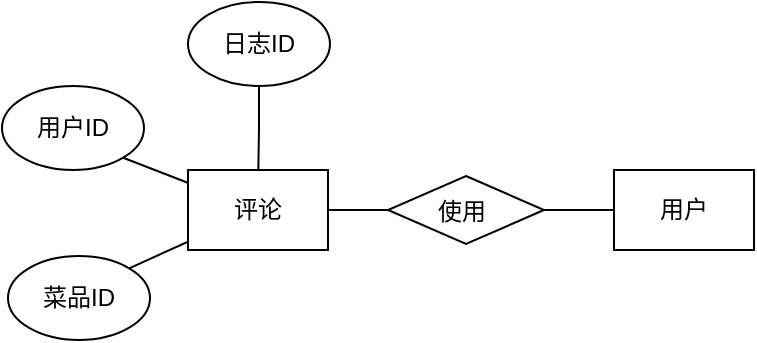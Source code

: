 <mxfile version="24.2.1" type="github">
  <diagram name="第 1 页" id="8xAbPD0yXP_sl5N1FIUQ">
    <mxGraphModel dx="927" dy="525" grid="0" gridSize="10" guides="1" tooltips="1" connect="1" arrows="0" fold="1" page="0" pageScale="1" pageWidth="1169" pageHeight="827" math="0" shadow="0">
      <root>
        <mxCell id="0" />
        <mxCell id="1" parent="0" />
        <mxCell id="fSqDmXQL-vzVasYW4XMQ-14" style="rounded=0;orthogonalLoop=1;jettySize=auto;html=1;exitX=1;exitY=1;exitDx=0;exitDy=0;targetPerimeterSpacing=-10;" edge="1" parent="1" source="fSqDmXQL-vzVasYW4XMQ-2" target="fSqDmXQL-vzVasYW4XMQ-1">
          <mxGeometry relative="1" as="geometry" />
        </mxCell>
        <mxCell id="fSqDmXQL-vzVasYW4XMQ-2" value="用户ID" style="ellipse;whiteSpace=wrap;html=1;align=center;" vertex="1" parent="1">
          <mxGeometry x="201" y="217" width="71" height="42" as="geometry" />
        </mxCell>
        <mxCell id="fSqDmXQL-vzVasYW4XMQ-6" style="rounded=0;orthogonalLoop=1;jettySize=auto;html=1;exitX=1;exitY=0;exitDx=0;exitDy=0;curved=0;strokeColor=default;shadow=0;jumpStyle=arc;targetPerimeterSpacing=-16;" edge="1" parent="1" source="fSqDmXQL-vzVasYW4XMQ-3" target="fSqDmXQL-vzVasYW4XMQ-1">
          <mxGeometry relative="1" as="geometry">
            <mxPoint x="293.226" y="292.118" as="targetPoint" />
          </mxGeometry>
        </mxCell>
        <mxCell id="fSqDmXQL-vzVasYW4XMQ-3" value="菜品ID" style="ellipse;whiteSpace=wrap;html=1;align=center;" vertex="1" parent="1">
          <mxGeometry x="204" y="302" width="71" height="42" as="geometry" />
        </mxCell>
        <mxCell id="fSqDmXQL-vzVasYW4XMQ-17" style="edgeStyle=orthogonalEdgeStyle;rounded=0;orthogonalLoop=1;jettySize=auto;html=1;exitX=0;exitY=0.5;exitDx=0;exitDy=0;targetPerimeterSpacing=-10;" edge="1" parent="1" source="fSqDmXQL-vzVasYW4XMQ-13" target="fSqDmXQL-vzVasYW4XMQ-1">
          <mxGeometry relative="1" as="geometry" />
        </mxCell>
        <mxCell id="fSqDmXQL-vzVasYW4XMQ-21" style="edgeStyle=orthogonalEdgeStyle;rounded=0;orthogonalLoop=1;jettySize=auto;html=1;exitX=1;exitY=0.5;exitDx=0;exitDy=0;targetPerimeterSpacing=-10;" edge="1" parent="1" source="fSqDmXQL-vzVasYW4XMQ-13" target="fSqDmXQL-vzVasYW4XMQ-20">
          <mxGeometry relative="1" as="geometry" />
        </mxCell>
        <mxCell id="fSqDmXQL-vzVasYW4XMQ-13" value="" style="rhombus;whiteSpace=wrap;html=1;" vertex="1" parent="1">
          <mxGeometry x="394" y="262" width="78" height="34" as="geometry" />
        </mxCell>
        <mxCell id="fSqDmXQL-vzVasYW4XMQ-16" style="edgeStyle=orthogonalEdgeStyle;rounded=0;orthogonalLoop=1;jettySize=auto;html=1;exitX=0.5;exitY=1;exitDx=0;exitDy=0;targetPerimeterSpacing=-10;" edge="1" parent="1" source="fSqDmXQL-vzVasYW4XMQ-15" target="fSqDmXQL-vzVasYW4XMQ-1">
          <mxGeometry relative="1" as="geometry" />
        </mxCell>
        <mxCell id="fSqDmXQL-vzVasYW4XMQ-15" value="日志ID" style="ellipse;whiteSpace=wrap;html=1;align=center;" vertex="1" parent="1">
          <mxGeometry x="294" y="175" width="71" height="42" as="geometry" />
        </mxCell>
        <mxCell id="fSqDmXQL-vzVasYW4XMQ-1" value="评论" style="whiteSpace=wrap;html=1;align=center;" vertex="1" parent="1">
          <mxGeometry x="294" y="259" width="70" height="40" as="geometry" />
        </mxCell>
        <mxCell id="fSqDmXQL-vzVasYW4XMQ-19" value="使用" style="text;strokeColor=none;fillColor=none;spacingLeft=4;spacingRight=4;overflow=hidden;rotatable=0;points=[[0,0.5],[1,0.5]];portConstraint=eastwest;fontSize=12;whiteSpace=wrap;html=1;" vertex="1" parent="1">
          <mxGeometry x="413" y="266" width="40" height="30" as="geometry" />
        </mxCell>
        <mxCell id="fSqDmXQL-vzVasYW4XMQ-20" value="用户" style="whiteSpace=wrap;html=1;align=center;" vertex="1" parent="1">
          <mxGeometry x="507" y="259" width="70" height="40" as="geometry" />
        </mxCell>
      </root>
    </mxGraphModel>
  </diagram>
</mxfile>
